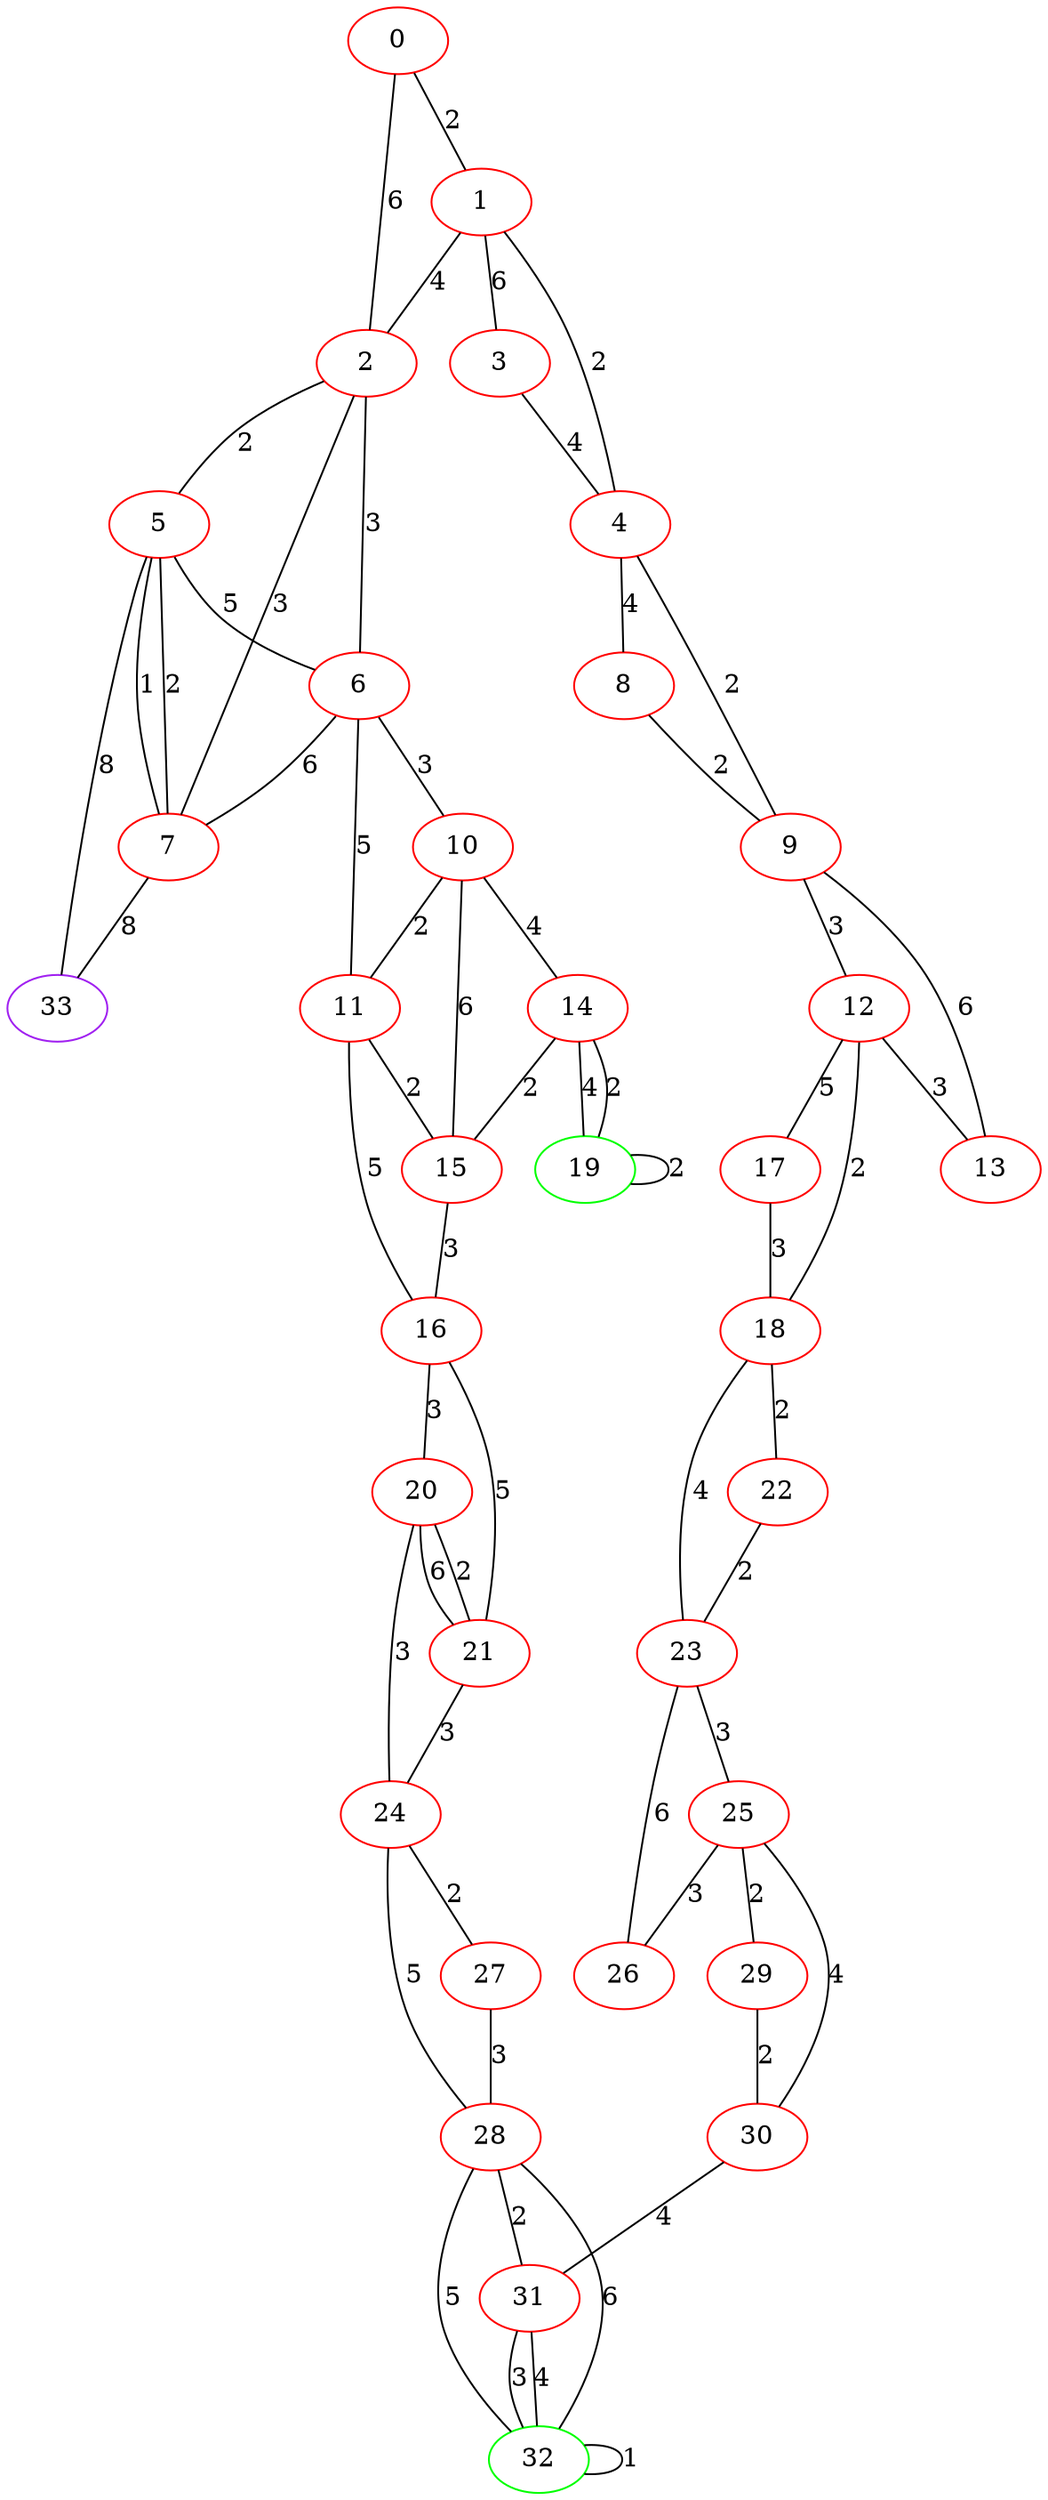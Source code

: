 graph "" {
0 [color=red, weight=1];
1 [color=red, weight=1];
2 [color=red, weight=1];
3 [color=red, weight=1];
4 [color=red, weight=1];
5 [color=red, weight=1];
6 [color=red, weight=1];
7 [color=red, weight=1];
8 [color=red, weight=1];
9 [color=red, weight=1];
10 [color=red, weight=1];
11 [color=red, weight=1];
12 [color=red, weight=1];
13 [color=red, weight=1];
14 [color=red, weight=1];
15 [color=red, weight=1];
16 [color=red, weight=1];
17 [color=red, weight=1];
18 [color=red, weight=1];
19 [color=green, weight=2];
20 [color=red, weight=1];
21 [color=red, weight=1];
22 [color=red, weight=1];
23 [color=red, weight=1];
24 [color=red, weight=1];
25 [color=red, weight=1];
26 [color=red, weight=1];
27 [color=red, weight=1];
28 [color=red, weight=1];
29 [color=red, weight=1];
30 [color=red, weight=1];
31 [color=red, weight=1];
32 [color=green, weight=2];
33 [color=purple, weight=4];
0 -- 1  [key=0, label=2];
0 -- 2  [key=0, label=6];
1 -- 2  [key=0, label=4];
1 -- 3  [key=0, label=6];
1 -- 4  [key=0, label=2];
2 -- 5  [key=0, label=2];
2 -- 6  [key=0, label=3];
2 -- 7  [key=0, label=3];
3 -- 4  [key=0, label=4];
4 -- 8  [key=0, label=4];
4 -- 9  [key=0, label=2];
5 -- 33  [key=0, label=8];
5 -- 6  [key=0, label=5];
5 -- 7  [key=0, label=2];
5 -- 7  [key=1, label=1];
6 -- 7  [key=0, label=6];
6 -- 10  [key=0, label=3];
6 -- 11  [key=0, label=5];
7 -- 33  [key=0, label=8];
8 -- 9  [key=0, label=2];
9 -- 12  [key=0, label=3];
9 -- 13  [key=0, label=6];
10 -- 11  [key=0, label=2];
10 -- 14  [key=0, label=4];
10 -- 15  [key=0, label=6];
11 -- 16  [key=0, label=5];
11 -- 15  [key=0, label=2];
12 -- 17  [key=0, label=5];
12 -- 18  [key=0, label=2];
12 -- 13  [key=0, label=3];
14 -- 19  [key=0, label=4];
14 -- 19  [key=1, label=2];
14 -- 15  [key=0, label=2];
15 -- 16  [key=0, label=3];
16 -- 20  [key=0, label=3];
16 -- 21  [key=0, label=5];
17 -- 18  [key=0, label=3];
18 -- 22  [key=0, label=2];
18 -- 23  [key=0, label=4];
19 -- 19  [key=0, label=2];
20 -- 24  [key=0, label=3];
20 -- 21  [key=0, label=6];
20 -- 21  [key=1, label=2];
21 -- 24  [key=0, label=3];
22 -- 23  [key=0, label=2];
23 -- 25  [key=0, label=3];
23 -- 26  [key=0, label=6];
24 -- 28  [key=0, label=5];
24 -- 27  [key=0, label=2];
25 -- 26  [key=0, label=3];
25 -- 29  [key=0, label=2];
25 -- 30  [key=0, label=4];
27 -- 28  [key=0, label=3];
28 -- 32  [key=0, label=5];
28 -- 32  [key=1, label=6];
28 -- 31  [key=0, label=2];
29 -- 30  [key=0, label=2];
30 -- 31  [key=0, label=4];
31 -- 32  [key=0, label=3];
31 -- 32  [key=1, label=4];
32 -- 32  [key=0, label=1];
}
